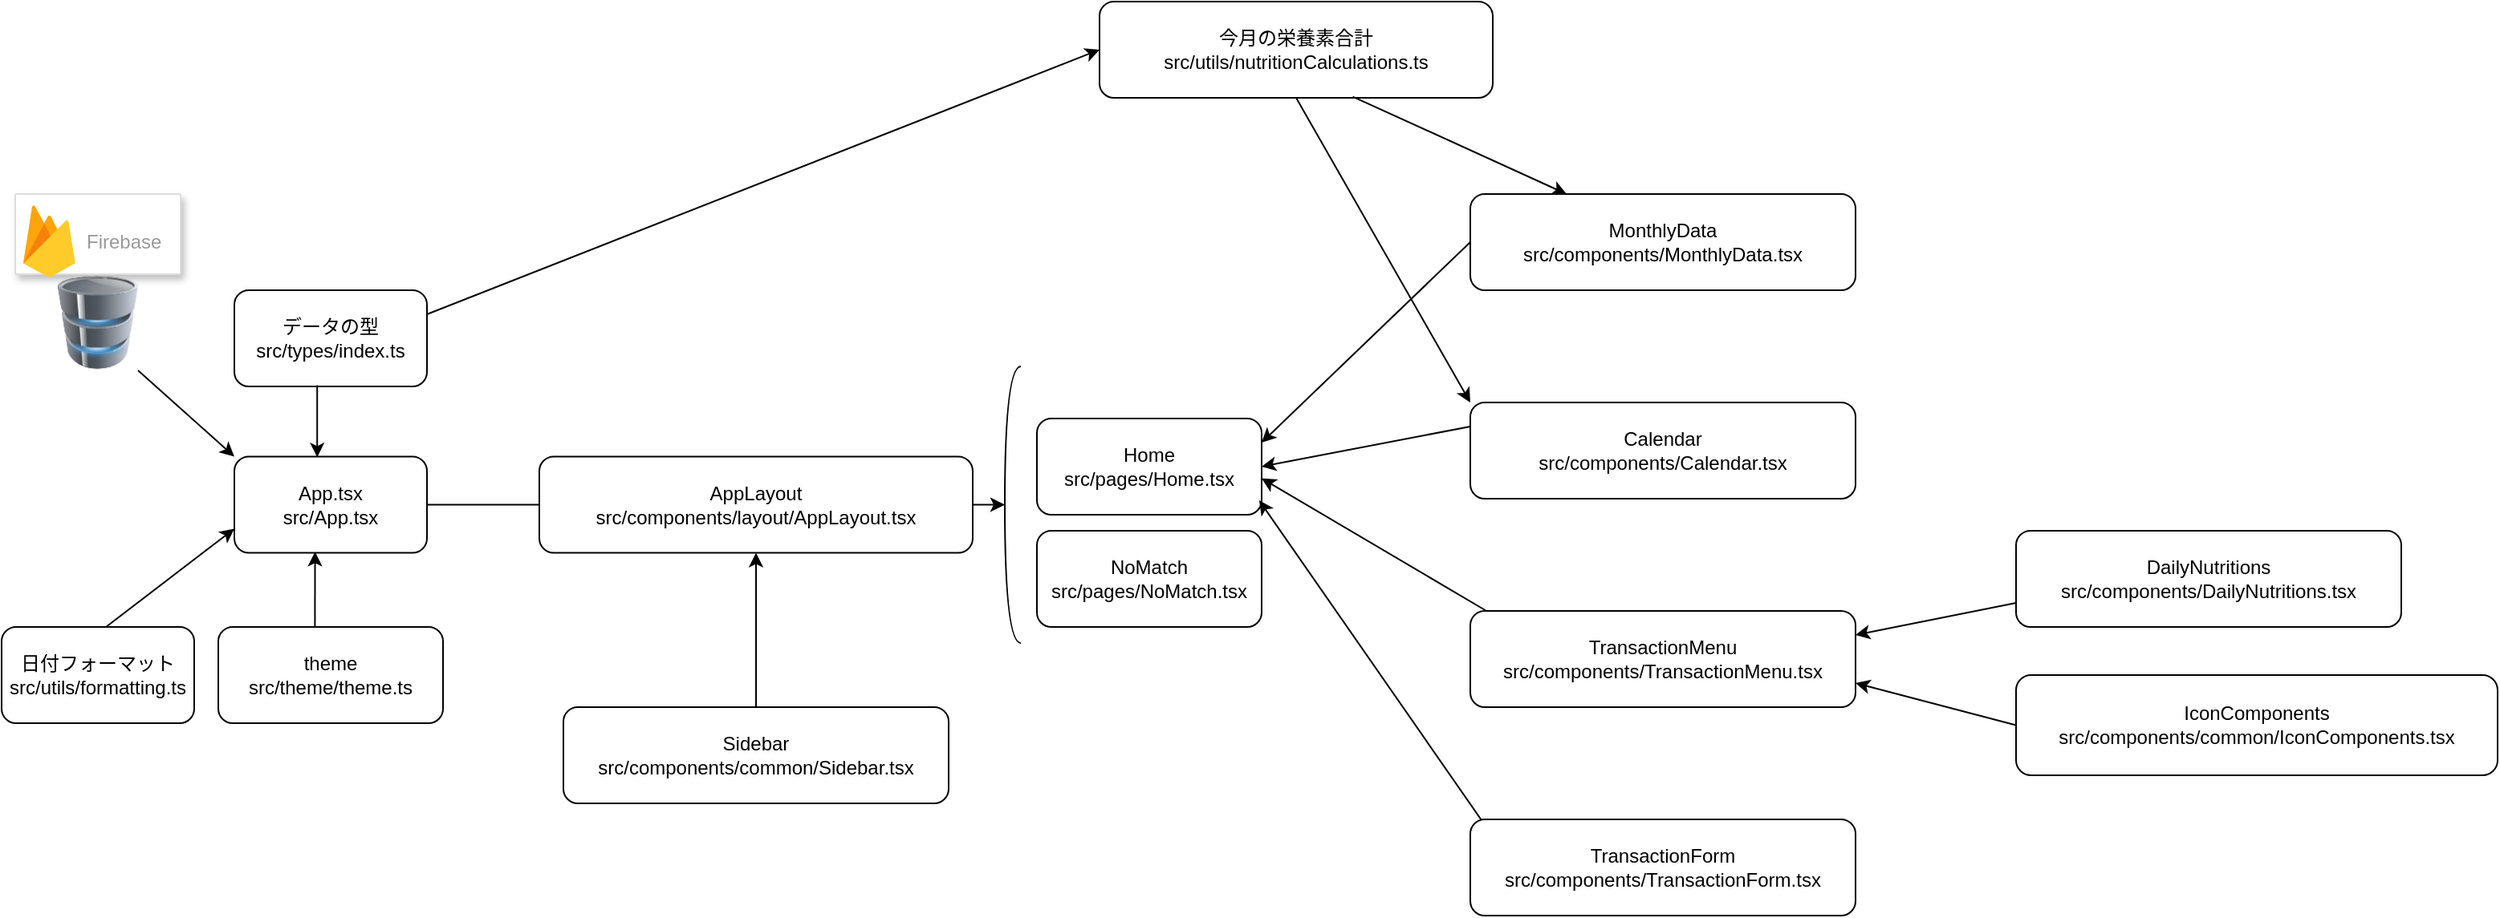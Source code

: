 <mxfile>
    <diagram id="vJ9NU3xjcuIVLIkIDEki" name="ページ1">
        <mxGraphModel dx="1646" dy="1762" grid="1" gridSize="10" guides="1" tooltips="1" connect="1" arrows="1" fold="1" page="1" pageScale="1" pageWidth="827" pageHeight="1169" math="0" shadow="0">
            <root>
                <mxCell id="0"/>
                <mxCell id="1" parent="0"/>
                <mxCell id="2" value="Home&lt;br&gt;src/pages/Home.tsx" style="rounded=1;whiteSpace=wrap;html=1;" parent="1" vertex="1">
                    <mxGeometry x="130" y="170" width="140" height="60" as="geometry"/>
                </mxCell>
                <mxCell id="3" value="" style="shape=requiredInterface;html=1;verticalLabelPosition=bottom;sketch=0;rotation=-180;" parent="1" vertex="1">
                    <mxGeometry x="110" y="137.5" width="10" height="172.5" as="geometry"/>
                </mxCell>
                <mxCell id="38" style="edgeStyle=none;html=1;exitX=1;exitY=0.5;exitDx=0;exitDy=0;entryX=1;entryY=0.5;entryDx=0;entryDy=0;entryPerimeter=0;" parent="1" source="4" target="3" edge="1">
                    <mxGeometry relative="1" as="geometry"/>
                </mxCell>
                <mxCell id="4" value="AppLayout&lt;br&gt;src/components/layout/AppLayout.tsx&lt;br&gt;" style="rounded=1;whiteSpace=wrap;html=1;" parent="1" vertex="1">
                    <mxGeometry x="-180" y="193.75" width="270" height="60" as="geometry"/>
                </mxCell>
                <mxCell id="5" value="NoMatch&lt;br&gt;src/pages/NoMatch.tsx" style="rounded=1;whiteSpace=wrap;html=1;" parent="1" vertex="1">
                    <mxGeometry x="130" y="240" width="140" height="60" as="geometry"/>
                </mxCell>
                <mxCell id="6" value="App.tsx&lt;br&gt;src/App.tsx" style="rounded=1;whiteSpace=wrap;html=1;" parent="1" vertex="1">
                    <mxGeometry x="-370" y="193.75" width="120" height="60" as="geometry"/>
                </mxCell>
                <mxCell id="7" value="Sidebar&lt;br&gt;src/components/common/Sidebar.tsx" style="rounded=1;whiteSpace=wrap;html=1;" parent="1" vertex="1">
                    <mxGeometry x="-165" y="350" width="240" height="60" as="geometry"/>
                </mxCell>
                <mxCell id="8" value="" style="endArrow=classic;html=1;entryX=0.5;entryY=1;entryDx=0;entryDy=0;exitX=0.5;exitY=0;exitDx=0;exitDy=0;" parent="1" source="7" target="4" edge="1">
                    <mxGeometry width="50" height="50" relative="1" as="geometry">
                        <mxPoint x="80" y="320" as="sourcePoint"/>
                        <mxPoint x="130" y="270" as="targetPoint"/>
                    </mxGeometry>
                </mxCell>
                <mxCell id="14" value="theme&lt;br&gt;src/theme/theme.ts" style="rounded=1;whiteSpace=wrap;html=1;" parent="1" vertex="1">
                    <mxGeometry x="-380" y="300" width="140" height="60" as="geometry"/>
                </mxCell>
                <mxCell id="15" value="" style="endArrow=classic;html=1;entryX=0.419;entryY=0.99;entryDx=0;entryDy=0;exitX=0.43;exitY=-0.008;exitDx=0;exitDy=0;entryPerimeter=0;exitPerimeter=0;" parent="1" source="14" target="6" edge="1">
                    <mxGeometry width="50" height="50" relative="1" as="geometry">
                        <mxPoint x="-200" y="386.25" as="sourcePoint"/>
                        <mxPoint x="-200" y="290" as="targetPoint"/>
                    </mxGeometry>
                </mxCell>
                <mxCell id="16" value="MonthlyData&lt;br&gt;src/components/MonthlyData.tsx" style="rounded=1;whiteSpace=wrap;html=1;" parent="1" vertex="1">
                    <mxGeometry x="400" y="30" width="240" height="60" as="geometry"/>
                </mxCell>
                <mxCell id="17" value="TransactionForm&lt;br&gt;src/components/TransactionForm.tsx" style="rounded=1;whiteSpace=wrap;html=1;" parent="1" vertex="1">
                    <mxGeometry x="400" y="420" width="240" height="60" as="geometry"/>
                </mxCell>
                <mxCell id="18" value="TransactionMenu&lt;br&gt;src/components/TransactionMenu.tsx" style="rounded=1;whiteSpace=wrap;html=1;" parent="1" vertex="1">
                    <mxGeometry x="400" y="290" width="240" height="60" as="geometry"/>
                </mxCell>
                <mxCell id="19" value="Calendar&lt;br&gt;src/components/Calendar.tsx" style="rounded=1;whiteSpace=wrap;html=1;" parent="1" vertex="1">
                    <mxGeometry x="400" y="160" width="240" height="60" as="geometry"/>
                </mxCell>
                <mxCell id="20" value="" style="endArrow=classic;html=1;entryX=0.989;entryY=0.851;entryDx=0;entryDy=0;exitX=0.029;exitY=0.008;exitDx=0;exitDy=0;entryPerimeter=0;exitPerimeter=0;" parent="1" source="17" target="2" edge="1">
                    <mxGeometry width="50" height="50" relative="1" as="geometry">
                        <mxPoint x="370" y="428.13" as="sourcePoint"/>
                        <mxPoint x="370" y="331.88" as="targetPoint"/>
                    </mxGeometry>
                </mxCell>
                <mxCell id="21" value="" style="endArrow=classic;html=1;entryX=1;entryY=0.622;entryDx=0;entryDy=0;exitX=0.042;exitY=0;exitDx=0;exitDy=0;entryPerimeter=0;exitPerimeter=0;" parent="1" source="18" target="2" edge="1">
                    <mxGeometry width="50" height="50" relative="1" as="geometry">
                        <mxPoint x="350" y="336.25" as="sourcePoint"/>
                        <mxPoint x="350" y="240" as="targetPoint"/>
                    </mxGeometry>
                </mxCell>
                <mxCell id="22" value="" style="endArrow=classic;html=1;entryX=1;entryY=0.5;entryDx=0;entryDy=0;exitX=0;exitY=0.25;exitDx=0;exitDy=0;" parent="1" source="19" target="2" edge="1">
                    <mxGeometry width="50" height="50" relative="1" as="geometry">
                        <mxPoint x="330" y="300" as="sourcePoint"/>
                        <mxPoint x="330" y="203.75" as="targetPoint"/>
                    </mxGeometry>
                </mxCell>
                <mxCell id="23" value="" style="endArrow=classic;html=1;entryX=1;entryY=0.25;entryDx=0;entryDy=0;exitX=0;exitY=0.5;exitDx=0;exitDy=0;" parent="1" source="16" target="2" edge="1">
                    <mxGeometry width="50" height="50" relative="1" as="geometry">
                        <mxPoint x="340" y="146.25" as="sourcePoint"/>
                        <mxPoint x="340" y="50" as="targetPoint"/>
                    </mxGeometry>
                </mxCell>
                <mxCell id="24" value="データの型&lt;br&gt;src/types/index.ts" style="rounded=1;whiteSpace=wrap;html=1;" parent="1" vertex="1">
                    <mxGeometry x="-370" y="90" width="120" height="60" as="geometry"/>
                </mxCell>
                <mxCell id="25" value="" style="endArrow=classic;html=1;entryX=0.43;entryY=0.007;entryDx=0;entryDy=0;exitX=0.43;exitY=0.988;exitDx=0;exitDy=0;entryPerimeter=0;exitPerimeter=0;" parent="1" source="24" target="6" edge="1">
                    <mxGeometry width="50" height="50" relative="1" as="geometry">
                        <mxPoint x="-230.0" y="206.37" as="sourcePoint"/>
                        <mxPoint x="-229.92" y="160.0" as="targetPoint"/>
                    </mxGeometry>
                </mxCell>
                <mxCell id="27" value="" style="image;html=1;image=img/lib/clip_art/computers/Database_128x128.png" parent="1" vertex="1">
                    <mxGeometry x="-480" y="80" width="50" height="60" as="geometry"/>
                </mxCell>
                <mxCell id="28" value="" style="strokeColor=#dddddd;shadow=1;strokeWidth=1;rounded=1;absoluteArcSize=1;arcSize=2;" parent="1" vertex="1">
                    <mxGeometry x="-506.5" y="30" width="103" height="50" as="geometry"/>
                </mxCell>
                <mxCell id="29" value="Firebase" style="sketch=0;dashed=0;connectable=0;html=1;fillColor=#5184F3;strokeColor=none;shape=mxgraph.gcp2.firebase;part=1;labelPosition=right;verticalLabelPosition=middle;align=left;verticalAlign=middle;spacingLeft=5;fontColor=#999999;fontSize=12;" parent="28" vertex="1">
                    <mxGeometry width="32.4" height="45" relative="1" as="geometry">
                        <mxPoint x="5" y="7" as="offset"/>
                    </mxGeometry>
                </mxCell>
                <mxCell id="30" value="" style="endArrow=classic;html=1;entryX=0;entryY=0;entryDx=0;entryDy=0;exitX=1;exitY=1;exitDx=0;exitDy=0;" parent="1" source="27" target="6" edge="1">
                    <mxGeometry width="50" height="50" relative="1" as="geometry">
                        <mxPoint x="-403.5" y="150.0" as="sourcePoint"/>
                        <mxPoint x="-403.5" y="194.89" as="targetPoint"/>
                    </mxGeometry>
                </mxCell>
                <mxCell id="31" value="日付フォーマット&lt;br&gt;src/utils/formatting.ts" style="rounded=1;whiteSpace=wrap;html=1;" parent="1" vertex="1">
                    <mxGeometry x="-515" y="300" width="120" height="60" as="geometry"/>
                </mxCell>
                <mxCell id="32" value="" style="endArrow=classic;html=1;entryX=0;entryY=0.75;entryDx=0;entryDy=0;exitX=0.542;exitY=0;exitDx=0;exitDy=0;exitPerimeter=0;" parent="1" source="31" target="6" edge="1">
                    <mxGeometry width="50" height="50" relative="1" as="geometry">
                        <mxPoint x="-460.0" y="293.18" as="sourcePoint"/>
                        <mxPoint x="-459.92" y="246.81" as="targetPoint"/>
                    </mxGeometry>
                </mxCell>
                <mxCell id="33" value="今月の栄養素合計&lt;br&gt;src/utils/nutritionCalculations.ts" style="rounded=1;whiteSpace=wrap;html=1;" parent="1" vertex="1">
                    <mxGeometry x="169" y="-90" width="245" height="60" as="geometry"/>
                </mxCell>
                <mxCell id="34" value="" style="endArrow=classic;html=1;entryX=0;entryY=0.5;entryDx=0;entryDy=0;exitX=1;exitY=0.25;exitDx=0;exitDy=0;" parent="1" source="24" target="33" edge="1">
                    <mxGeometry width="50" height="50" relative="1" as="geometry">
                        <mxPoint x="-110" y="40" as="sourcePoint"/>
                        <mxPoint x="-80" y="65" as="targetPoint"/>
                    </mxGeometry>
                </mxCell>
                <mxCell id="35" value="" style="endArrow=classic;html=1;entryX=0.25;entryY=0;entryDx=0;entryDy=0;exitX=0.644;exitY=0.988;exitDx=0;exitDy=0;exitPerimeter=0;" parent="1" source="33" target="16" edge="1">
                    <mxGeometry width="50" height="50" relative="1" as="geometry">
                        <mxPoint x="370" y="-30" as="sourcePoint"/>
                        <mxPoint x="240" y="95" as="targetPoint"/>
                    </mxGeometry>
                </mxCell>
                <mxCell id="39" value="" style="endArrow=none;html=1;exitX=1;exitY=0.5;exitDx=0;exitDy=0;entryX=0;entryY=0.5;entryDx=0;entryDy=0;" parent="1" source="6" target="4" edge="1">
                    <mxGeometry width="50" height="50" relative="1" as="geometry">
                        <mxPoint x="-220" y="250" as="sourcePoint"/>
                        <mxPoint x="-170" y="200" as="targetPoint"/>
                    </mxGeometry>
                </mxCell>
                <mxCell id="40" value="" style="endArrow=classic;html=1;entryX=0;entryY=0;entryDx=0;entryDy=0;exitX=0.5;exitY=1;exitDx=0;exitDy=0;" parent="1" source="33" target="19" edge="1">
                    <mxGeometry width="50" height="50" relative="1" as="geometry">
                        <mxPoint x="250.0" y="-2.842e-14" as="sourcePoint"/>
                        <mxPoint x="383.22" y="60.72" as="targetPoint"/>
                    </mxGeometry>
                </mxCell>
                <mxCell id="41" value="DailyNutritions&lt;br&gt;src/components/DailyNutritions.tsx" style="rounded=1;whiteSpace=wrap;html=1;" vertex="1" parent="1">
                    <mxGeometry x="740" y="240" width="240" height="60" as="geometry"/>
                </mxCell>
                <mxCell id="42" value="" style="endArrow=classic;html=1;entryX=1;entryY=0.25;entryDx=0;entryDy=0;exitX=0;exitY=0.75;exitDx=0;exitDy=0;" edge="1" parent="1" source="41" target="18">
                    <mxGeometry width="50" height="50" relative="1" as="geometry">
                        <mxPoint x="740" y="265.09" as="sourcePoint"/>
                        <mxPoint x="599.92" y="182.41" as="targetPoint"/>
                    </mxGeometry>
                </mxCell>
                <mxCell id="43" value="IconComponents&lt;br&gt;src/components/common/IconComponents.tsx" style="rounded=1;whiteSpace=wrap;html=1;" vertex="1" parent="1">
                    <mxGeometry x="740" y="330" width="300" height="62.5" as="geometry"/>
                </mxCell>
                <mxCell id="44" value="" style="endArrow=classic;html=1;entryX=1;entryY=0.75;entryDx=0;entryDy=0;exitX=0;exitY=0.5;exitDx=0;exitDy=0;" edge="1" parent="1" source="43" target="18">
                    <mxGeometry width="50" height="50" relative="1" as="geometry">
                        <mxPoint x="750" y="295" as="sourcePoint"/>
                        <mxPoint x="650" y="315" as="targetPoint"/>
                    </mxGeometry>
                </mxCell>
            </root>
        </mxGraphModel>
    </diagram>
</mxfile>